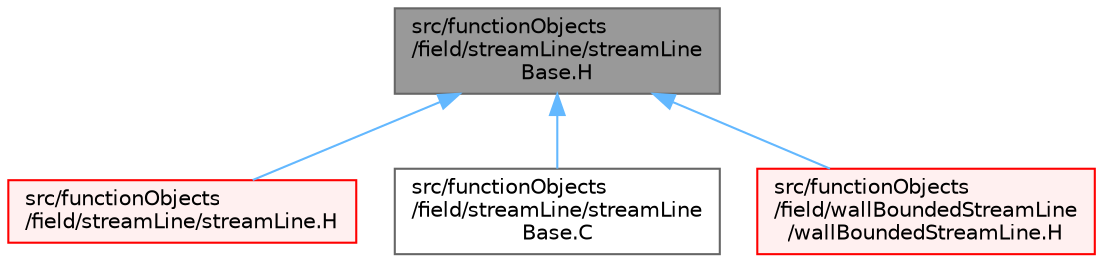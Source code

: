 digraph "src/functionObjects/field/streamLine/streamLineBase.H"
{
 // LATEX_PDF_SIZE
  bgcolor="transparent";
  edge [fontname=Helvetica,fontsize=10,labelfontname=Helvetica,labelfontsize=10];
  node [fontname=Helvetica,fontsize=10,shape=box,height=0.2,width=0.4];
  Node1 [id="Node000001",label="src/functionObjects\l/field/streamLine/streamLine\lBase.H",height=0.2,width=0.4,color="gray40", fillcolor="grey60", style="filled", fontcolor="black",tooltip=" "];
  Node1 -> Node2 [id="edge1_Node000001_Node000002",dir="back",color="steelblue1",style="solid",tooltip=" "];
  Node2 [id="Node000002",label="src/functionObjects\l/field/streamLine/streamLine.H",height=0.2,width=0.4,color="red", fillcolor="#FFF0F0", style="filled",URL="$streamLine_8H.html",tooltip=" "];
  Node1 -> Node4 [id="edge2_Node000001_Node000004",dir="back",color="steelblue1",style="solid",tooltip=" "];
  Node4 [id="Node000004",label="src/functionObjects\l/field/streamLine/streamLine\lBase.C",height=0.2,width=0.4,color="grey40", fillcolor="white", style="filled",URL="$streamLineBase_8C.html",tooltip=" "];
  Node1 -> Node5 [id="edge3_Node000001_Node000005",dir="back",color="steelblue1",style="solid",tooltip=" "];
  Node5 [id="Node000005",label="src/functionObjects\l/field/wallBoundedStreamLine\l/wallBoundedStreamLine.H",height=0.2,width=0.4,color="red", fillcolor="#FFF0F0", style="filled",URL="$wallBoundedStreamLine_8H.html",tooltip=" "];
}
